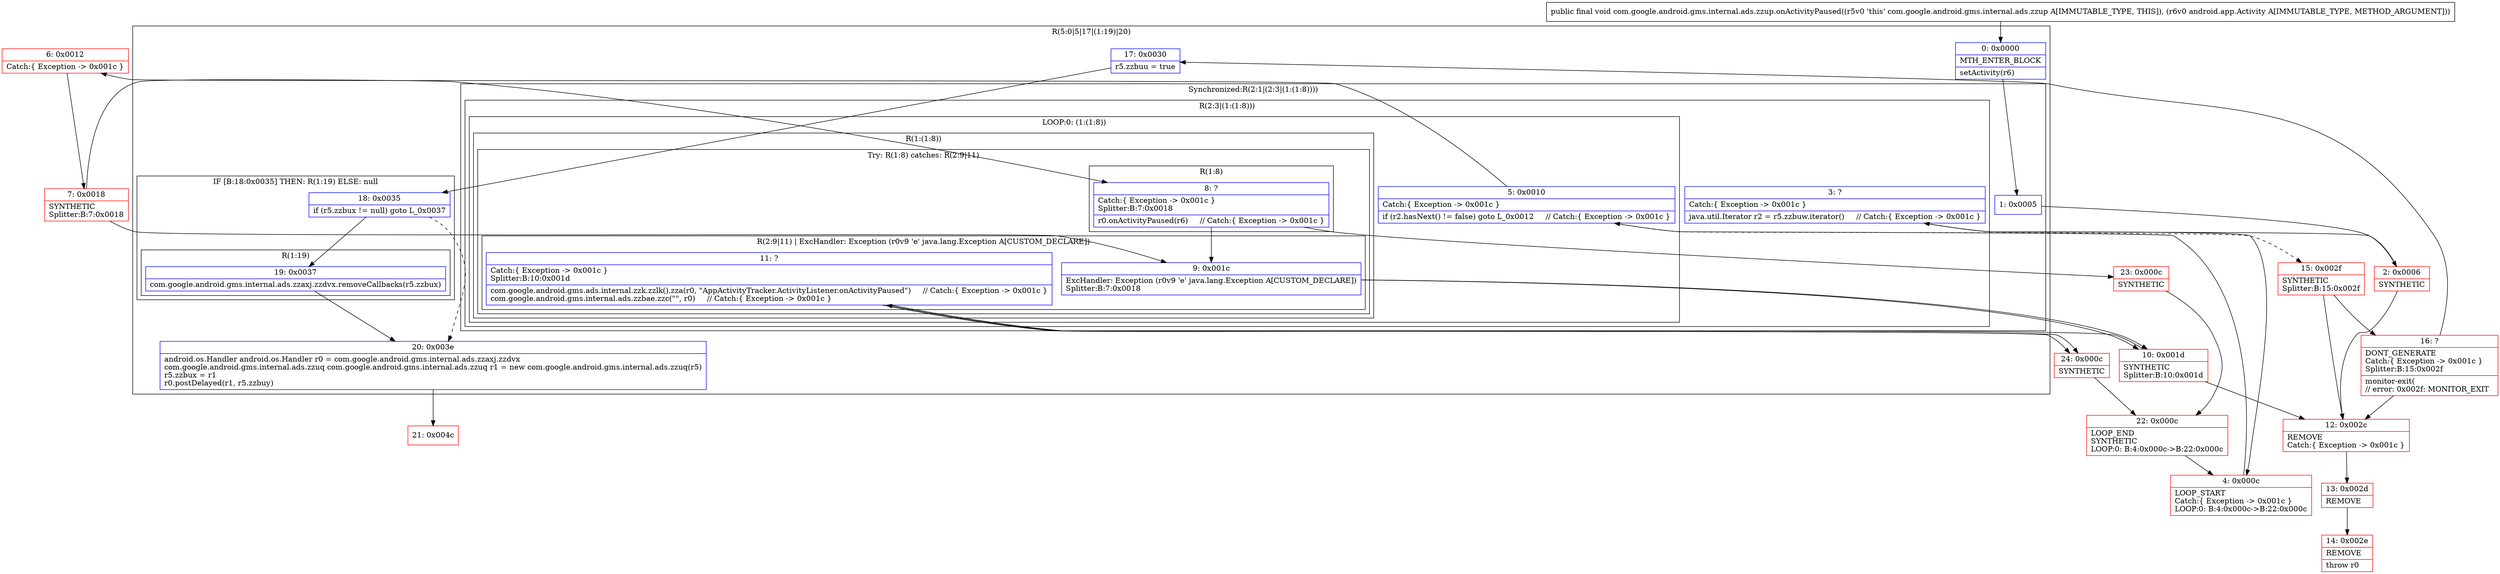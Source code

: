 digraph "CFG forcom.google.android.gms.internal.ads.zzup.onActivityPaused(Landroid\/app\/Activity;)V" {
subgraph cluster_Region_285804410 {
label = "R(5:0|5|17|(1:19)|20)";
node [shape=record,color=blue];
Node_0 [shape=record,label="{0\:\ 0x0000|MTH_ENTER_BLOCK\l|setActivity(r6)\l}"];
subgraph cluster_SynchronizedRegion_1693748335 {
label = "Synchronized:R(2:1|(2:3|(1:(1:8))))";
node [shape=record,color=blue];
Node_1 [shape=record,label="{1\:\ 0x0005}"];
subgraph cluster_Region_1649338431 {
label = "R(2:3|(1:(1:8)))";
node [shape=record,color=blue];
Node_3 [shape=record,label="{3\:\ ?|Catch:\{ Exception \-\> 0x001c \}\l|java.util.Iterator r2 = r5.zzbuw.iterator()     \/\/ Catch:\{ Exception \-\> 0x001c \}\l}"];
subgraph cluster_LoopRegion_1924525626 {
label = "LOOP:0: (1:(1:8))";
node [shape=record,color=blue];
Node_5 [shape=record,label="{5\:\ 0x0010|Catch:\{ Exception \-\> 0x001c \}\l|if (r2.hasNext() != false) goto L_0x0012     \/\/ Catch:\{ Exception \-\> 0x001c \}\l}"];
subgraph cluster_Region_954858578 {
label = "R(1:(1:8))";
node [shape=record,color=blue];
subgraph cluster_TryCatchRegion_2017364180 {
label = "Try: R(1:8) catches: R(2:9|11)";
node [shape=record,color=blue];
subgraph cluster_Region_1839499516 {
label = "R(1:8)";
node [shape=record,color=blue];
Node_8 [shape=record,label="{8\:\ ?|Catch:\{ Exception \-\> 0x001c \}\lSplitter:B:7:0x0018\l|r0.onActivityPaused(r6)     \/\/ Catch:\{ Exception \-\> 0x001c \}\l}"];
}
subgraph cluster_Region_809336652 {
label = "R(2:9|11) | ExcHandler: Exception (r0v9 'e' java.lang.Exception A[CUSTOM_DECLARE])\l";
node [shape=record,color=blue];
Node_9 [shape=record,label="{9\:\ 0x001c|ExcHandler: Exception (r0v9 'e' java.lang.Exception A[CUSTOM_DECLARE])\lSplitter:B:7:0x0018\l}"];
Node_11 [shape=record,label="{11\:\ ?|Catch:\{ Exception \-\> 0x001c \}\lSplitter:B:10:0x001d\l|com.google.android.gms.ads.internal.zzk.zzlk().zza(r0, \"AppActivityTracker.ActivityListener.onActivityPaused\")     \/\/ Catch:\{ Exception \-\> 0x001c \}\lcom.google.android.gms.internal.ads.zzbae.zzc(\"\", r0)     \/\/ Catch:\{ Exception \-\> 0x001c \}\l}"];
}
}
}
}
}
}
Node_17 [shape=record,label="{17\:\ 0x0030|r5.zzbuu = true\l}"];
subgraph cluster_IfRegion_1203838581 {
label = "IF [B:18:0x0035] THEN: R(1:19) ELSE: null";
node [shape=record,color=blue];
Node_18 [shape=record,label="{18\:\ 0x0035|if (r5.zzbux != null) goto L_0x0037\l}"];
subgraph cluster_Region_1270175345 {
label = "R(1:19)";
node [shape=record,color=blue];
Node_19 [shape=record,label="{19\:\ 0x0037|com.google.android.gms.internal.ads.zzaxj.zzdvx.removeCallbacks(r5.zzbux)\l}"];
}
}
Node_20 [shape=record,label="{20\:\ 0x003e|android.os.Handler android.os.Handler r0 = com.google.android.gms.internal.ads.zzaxj.zzdvx\lcom.google.android.gms.internal.ads.zzuq com.google.android.gms.internal.ads.zzuq r1 = new com.google.android.gms.internal.ads.zzuq(r5)\lr5.zzbux = r1\lr0.postDelayed(r1, r5.zzbuy)\l}"];
}
subgraph cluster_Region_809336652 {
label = "R(2:9|11) | ExcHandler: Exception (r0v9 'e' java.lang.Exception A[CUSTOM_DECLARE])\l";
node [shape=record,color=blue];
Node_9 [shape=record,label="{9\:\ 0x001c|ExcHandler: Exception (r0v9 'e' java.lang.Exception A[CUSTOM_DECLARE])\lSplitter:B:7:0x0018\l}"];
Node_11 [shape=record,label="{11\:\ ?|Catch:\{ Exception \-\> 0x001c \}\lSplitter:B:10:0x001d\l|com.google.android.gms.ads.internal.zzk.zzlk().zza(r0, \"AppActivityTracker.ActivityListener.onActivityPaused\")     \/\/ Catch:\{ Exception \-\> 0x001c \}\lcom.google.android.gms.internal.ads.zzbae.zzc(\"\", r0)     \/\/ Catch:\{ Exception \-\> 0x001c \}\l}"];
}
Node_2 [shape=record,color=red,label="{2\:\ 0x0006|SYNTHETIC\l}"];
Node_4 [shape=record,color=red,label="{4\:\ 0x000c|LOOP_START\lCatch:\{ Exception \-\> 0x001c \}\lLOOP:0: B:4:0x000c\-\>B:22:0x000c\l}"];
Node_6 [shape=record,color=red,label="{6\:\ 0x0012|Catch:\{ Exception \-\> 0x001c \}\l}"];
Node_7 [shape=record,color=red,label="{7\:\ 0x0018|SYNTHETIC\lSplitter:B:7:0x0018\l}"];
Node_10 [shape=record,color=red,label="{10\:\ 0x001d|SYNTHETIC\lSplitter:B:10:0x001d\l}"];
Node_12 [shape=record,color=red,label="{12\:\ 0x002c|REMOVE\lCatch:\{ Exception \-\> 0x001c \}\l}"];
Node_13 [shape=record,color=red,label="{13\:\ 0x002d|REMOVE\l}"];
Node_14 [shape=record,color=red,label="{14\:\ 0x002e|REMOVE\l|throw r0\l}"];
Node_15 [shape=record,color=red,label="{15\:\ 0x002f|SYNTHETIC\lSplitter:B:15:0x002f\l}"];
Node_16 [shape=record,color=red,label="{16\:\ ?|DONT_GENERATE\lCatch:\{ Exception \-\> 0x001c \}\lSplitter:B:15:0x002f\l|monitor\-exit(\l\/\/ error: 0x002f: MONITOR_EXIT  \l}"];
Node_21 [shape=record,color=red,label="{21\:\ 0x004c}"];
Node_22 [shape=record,color=red,label="{22\:\ 0x000c|LOOP_END\lSYNTHETIC\lLOOP:0: B:4:0x000c\-\>B:22:0x000c\l}"];
Node_23 [shape=record,color=red,label="{23\:\ 0x000c|SYNTHETIC\l}"];
Node_24 [shape=record,color=red,label="{24\:\ 0x000c|SYNTHETIC\l}"];
MethodNode[shape=record,label="{public final void com.google.android.gms.internal.ads.zzup.onActivityPaused((r5v0 'this' com.google.android.gms.internal.ads.zzup A[IMMUTABLE_TYPE, THIS]), (r6v0 android.app.Activity A[IMMUTABLE_TYPE, METHOD_ARGUMENT])) }"];
MethodNode -> Node_0;
Node_0 -> Node_1;
Node_1 -> Node_2;
Node_3 -> Node_4;
Node_5 -> Node_6;
Node_5 -> Node_15[style=dashed];
Node_8 -> Node_9;
Node_8 -> Node_23;
Node_9 -> Node_10;
Node_11 -> Node_24;
Node_17 -> Node_18;
Node_18 -> Node_19;
Node_18 -> Node_20[style=dashed];
Node_19 -> Node_20;
Node_20 -> Node_21;
Node_9 -> Node_10;
Node_11 -> Node_24;
Node_2 -> Node_3;
Node_2 -> Node_12;
Node_4 -> Node_5;
Node_6 -> Node_7;
Node_7 -> Node_8;
Node_7 -> Node_9;
Node_10 -> Node_11;
Node_10 -> Node_12;
Node_12 -> Node_13;
Node_13 -> Node_14;
Node_15 -> Node_16;
Node_15 -> Node_12;
Node_16 -> Node_17;
Node_16 -> Node_12;
Node_22 -> Node_4;
Node_23 -> Node_22;
Node_24 -> Node_22;
}

